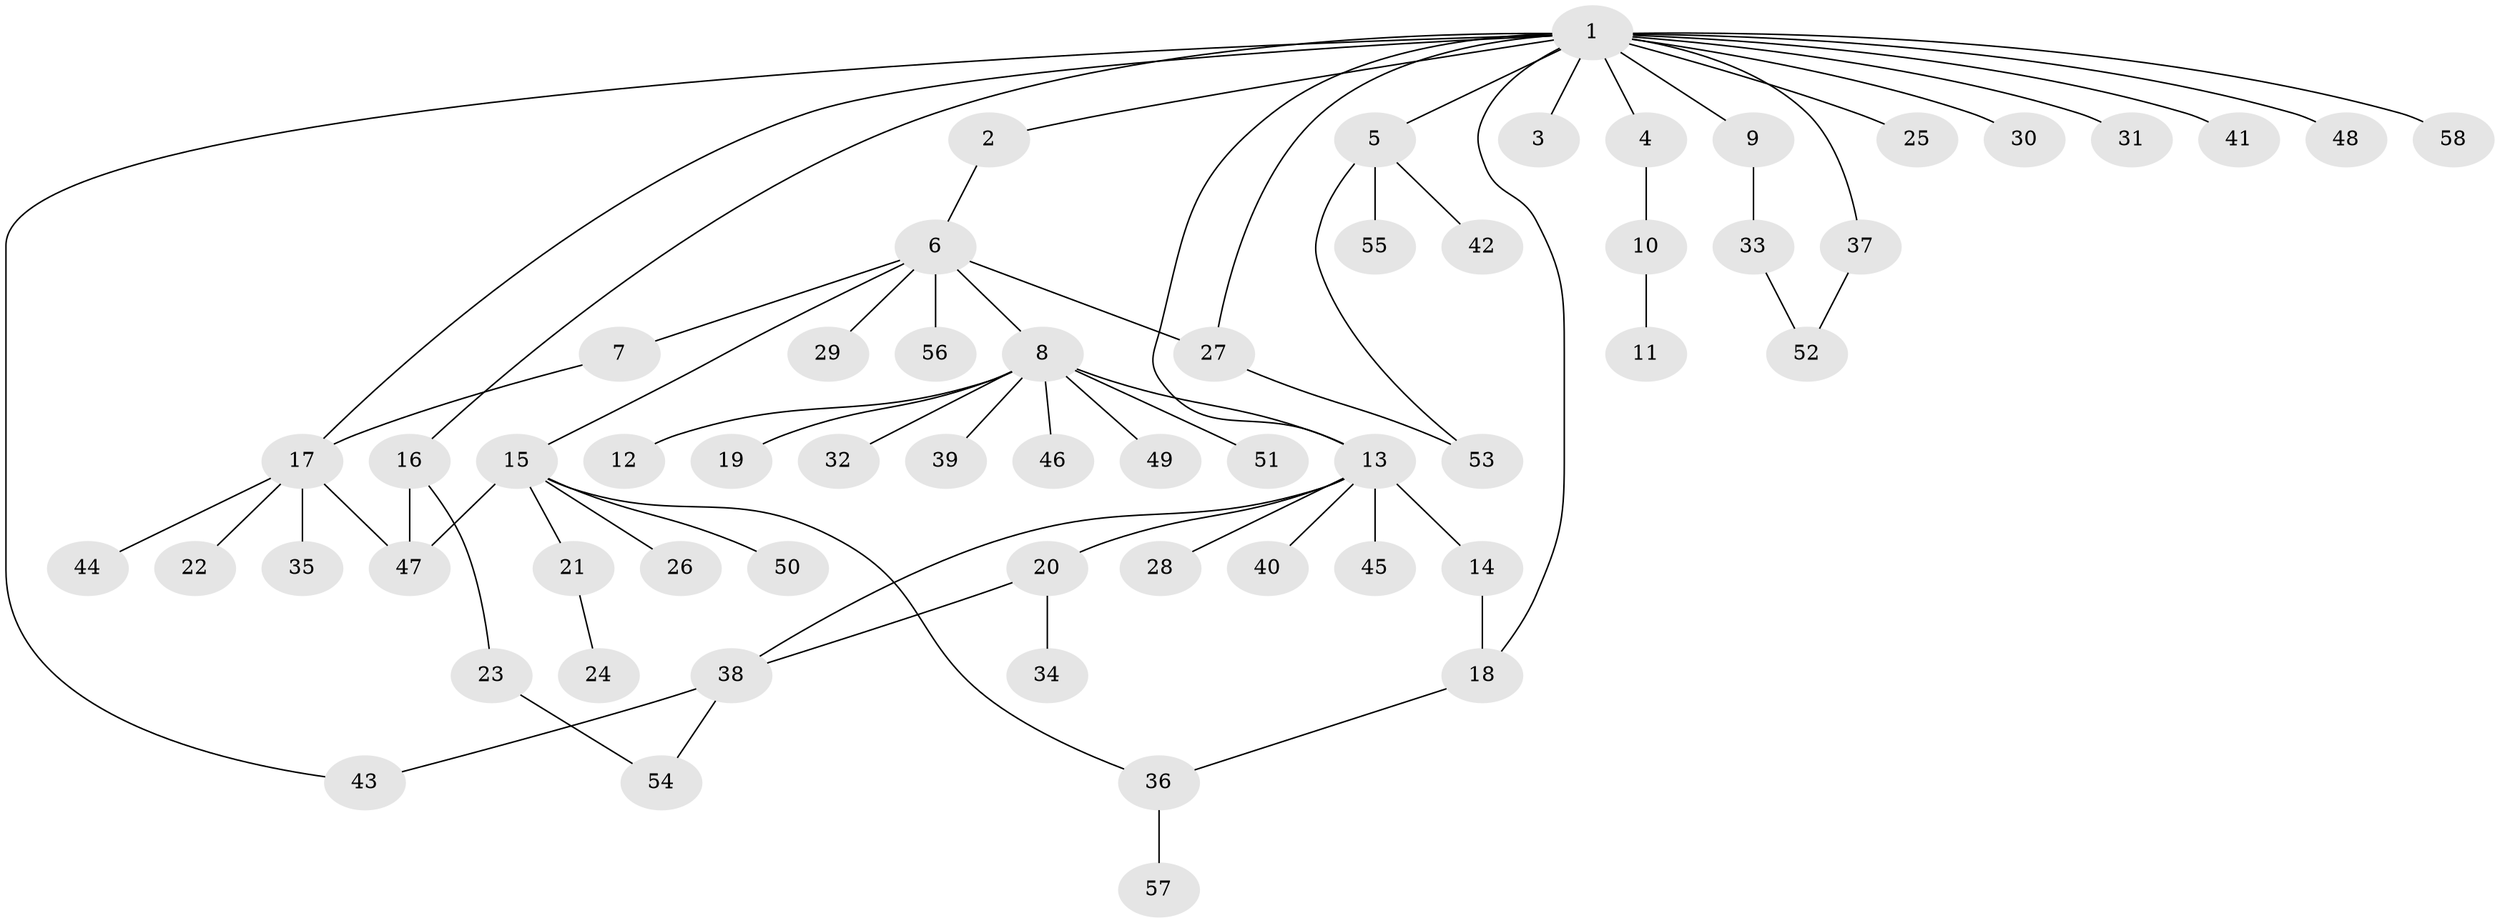 // coarse degree distribution, {8: 0.058823529411764705, 1: 0.8235294117647058, 10: 0.058823529411764705, 2: 0.058823529411764705}
// Generated by graph-tools (version 1.1) at 2025/18/03/04/25 18:18:12]
// undirected, 58 vertices, 69 edges
graph export_dot {
graph [start="1"]
  node [color=gray90,style=filled];
  1;
  2;
  3;
  4;
  5;
  6;
  7;
  8;
  9;
  10;
  11;
  12;
  13;
  14;
  15;
  16;
  17;
  18;
  19;
  20;
  21;
  22;
  23;
  24;
  25;
  26;
  27;
  28;
  29;
  30;
  31;
  32;
  33;
  34;
  35;
  36;
  37;
  38;
  39;
  40;
  41;
  42;
  43;
  44;
  45;
  46;
  47;
  48;
  49;
  50;
  51;
  52;
  53;
  54;
  55;
  56;
  57;
  58;
  1 -- 2;
  1 -- 3;
  1 -- 4;
  1 -- 5;
  1 -- 9;
  1 -- 13;
  1 -- 16;
  1 -- 17;
  1 -- 18;
  1 -- 25;
  1 -- 27;
  1 -- 30;
  1 -- 31;
  1 -- 37;
  1 -- 41;
  1 -- 43;
  1 -- 48;
  1 -- 58;
  2 -- 6;
  4 -- 10;
  5 -- 42;
  5 -- 53;
  5 -- 55;
  6 -- 7;
  6 -- 8;
  6 -- 15;
  6 -- 27;
  6 -- 29;
  6 -- 56;
  7 -- 17;
  8 -- 12;
  8 -- 13;
  8 -- 19;
  8 -- 32;
  8 -- 39;
  8 -- 46;
  8 -- 49;
  8 -- 51;
  9 -- 33;
  10 -- 11;
  13 -- 14;
  13 -- 20;
  13 -- 28;
  13 -- 38;
  13 -- 40;
  13 -- 45;
  14 -- 18;
  15 -- 21;
  15 -- 26;
  15 -- 36;
  15 -- 47;
  15 -- 50;
  16 -- 23;
  16 -- 47;
  17 -- 22;
  17 -- 35;
  17 -- 44;
  17 -- 47;
  18 -- 36;
  20 -- 34;
  20 -- 38;
  21 -- 24;
  23 -- 54;
  27 -- 53;
  33 -- 52;
  36 -- 57;
  37 -- 52;
  38 -- 43;
  38 -- 54;
}
